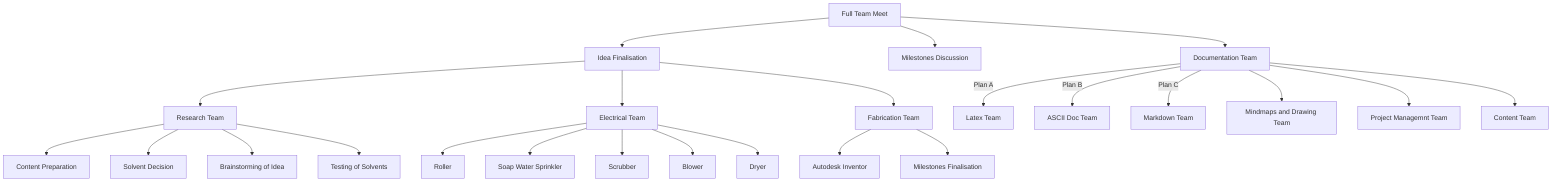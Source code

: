 flowchart TD
    A[Full Team Meet] -->B[Idea Finalisation]
    A --> C[Milestones Discussion]
    A --> R[Documentation Team]
    
    B --> D[Research Team]
    B --> E[Electrical Team]
    B --> F[Fabrication Team]
    
    F --> G[Autodesk Inventor]
    F --> H[Milestones Finalisation]
    
    D --> I[Content Preparation]
    D --> J[Solvent Decision]
    D --> K[Brainstorming of Idea]
    D --> L[Testing of Solvents]
    
    E --> M[Roller]
    E --> N[Soap Water Sprinkler]
    E --> O[Scrubber]
    E --> P[Blower]
    E --> Q[Dryer]

    R --> |Plan A|T[Latex Team]
    R --> |Plan B|S[ASCII Doc Team]
    R --> |Plan C|U[Markdown Team]
    R --> V[Mindmaps and Drawing Team]
    R --> W[Project Managemnt Team]
    R --> X[Content Team]